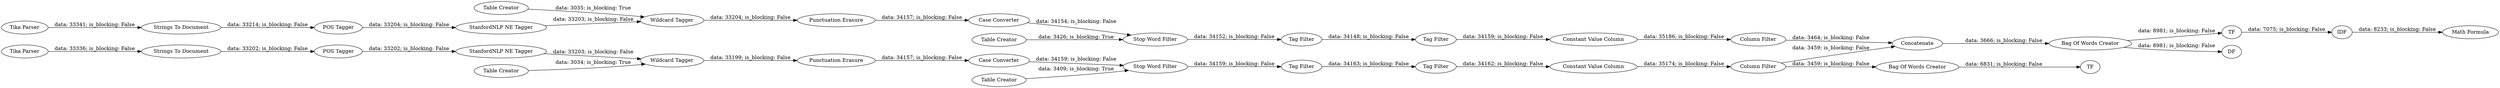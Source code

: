 digraph {
	"-7572171240292821764_17" [label="Tag Filter"]
	"-7572171240292821764_24" [label="Column Filter"]
	"3655797903921311077_20" [label="Tag Filter"]
	"5205941263648075971_4" [label="Tika Parser"]
	"-7572171240292821764_16" [label="Case Converter"]
	"3655797903921311077_25" [label="Stop Word Filter"]
	"6412752516968030251_44" [label=Concatenate]
	"6412752516968030251_48" [label=TF]
	"6412752516968030251_43" [label=TF]
	"3655797903921311077_32" [label="Column Filter"]
	"6412752516968030251_47" [label=IDF]
	"6412752516968030251_45" [label="Bag Of Words Creator"]
	"6412752516968030251_49" [label="Math Formula"]
	"5205941263648075971_5" [label="Strings To Document"]
	"1483528300069005281_16" [label="Table Creator"]
	"-7572171240292821764_12" [label="Punctuation Erasure"]
	"5205941263648075971_9" [label="StanfordNLP NE Tagger"]
	"5205941263648075971_7" [label="POS Tagger"]
	"3655797903921311077_23" [label="Punctuation Erasure"]
	"1483528300069005281_14" [label="POS Tagger"]
	"3655797903921311077_24" [label="Case Converter"]
	"5205941263648075971_11" [label="Table Creator"]
	"1483528300069005281_15" [label="StanfordNLP NE Tagger"]
	"-7572171240292821764_23" [label="Constant Value Column"]
	"1483528300069005281_13" [label="Tika Parser"]
	"6412752516968030251_46" [label=DF]
	"6412752516968030251_23" [label="Bag Of Words Creator"]
	"3655797903921311077_26" [label="Table Creator"]
	"5205941263648075971_10" [label="Wildcard Tagger"]
	"3655797903921311077_12" [label="Constant Value Column"]
	"3655797903921311077_17" [label="Tag Filter"]
	"-7572171240292821764_20" [label="Tag Filter"]
	"1483528300069005281_12" [label="Strings To Document"]
	"-7572171240292821764_19" [label="Table Creator"]
	"-7572171240292821764_15" [label="Stop Word Filter"]
	"1483528300069005281_17" [label="Wildcard Tagger"]
	"6412752516968030251_44" -> "6412752516968030251_45" [label="data: 3666; is_blocking: False"]
	"3655797903921311077_24" -> "3655797903921311077_25" [label="data: 34154; is_blocking: False"]
	"3655797903921311077_26" -> "3655797903921311077_25" [label="data: 3426; is_blocking: True"]
	"3655797903921311077_12" -> "3655797903921311077_32" [label="data: 35186; is_blocking: False"]
	"1483528300069005281_15" -> "1483528300069005281_17" [label="data: 33203; is_blocking: False"]
	"-7572171240292821764_23" -> "-7572171240292821764_24" [label="data: 35174; is_blocking: False"]
	"1483528300069005281_13" -> "1483528300069005281_12" [label="data: 33341; is_blocking: False"]
	"5205941263648075971_10" -> "-7572171240292821764_12" [label="data: 33199; is_blocking: False"]
	"-7572171240292821764_20" -> "-7572171240292821764_23" [label="data: 34162; is_blocking: False"]
	"5205941263648075971_9" -> "5205941263648075971_10" [label="data: 33203; is_blocking: False"]
	"3655797903921311077_32" -> "6412752516968030251_44" [label="data: 3464; is_blocking: False"]
	"6412752516968030251_45" -> "6412752516968030251_48" [label="data: 8981; is_blocking: False"]
	"1483528300069005281_17" -> "3655797903921311077_23" [label="data: 33204; is_blocking: False"]
	"1483528300069005281_14" -> "1483528300069005281_15" [label="data: 33204; is_blocking: False"]
	"3655797903921311077_25" -> "3655797903921311077_17" [label="data: 34152; is_blocking: False"]
	"1483528300069005281_12" -> "1483528300069005281_14" [label="data: 33214; is_blocking: False"]
	"3655797903921311077_23" -> "3655797903921311077_24" [label="data: 34157; is_blocking: False"]
	"6412752516968030251_23" -> "6412752516968030251_43" [label="data: 6831; is_blocking: False"]
	"6412752516968030251_47" -> "6412752516968030251_49" [label="data: 8233; is_blocking: False"]
	"6412752516968030251_48" -> "6412752516968030251_47" [label="data: 7075; is_blocking: False"]
	"6412752516968030251_45" -> "6412752516968030251_46" [label="data: 8981; is_blocking: False"]
	"-7572171240292821764_24" -> "6412752516968030251_23" [label="data: 3459; is_blocking: False"]
	"5205941263648075971_11" -> "5205941263648075971_10" [label="data: 3034; is_blocking: True"]
	"-7572171240292821764_19" -> "-7572171240292821764_15" [label="data: 3409; is_blocking: True"]
	"3655797903921311077_20" -> "3655797903921311077_12" [label="data: 34159; is_blocking: False"]
	"5205941263648075971_5" -> "5205941263648075971_7" [label="data: 33202; is_blocking: False"]
	"-7572171240292821764_12" -> "-7572171240292821764_16" [label="data: 34157; is_blocking: False"]
	"1483528300069005281_16" -> "1483528300069005281_17" [label="data: 3035; is_blocking: True"]
	"3655797903921311077_17" -> "3655797903921311077_20" [label="data: 34148; is_blocking: False"]
	"-7572171240292821764_24" -> "6412752516968030251_44" [label="data: 3459; is_blocking: False"]
	"-7572171240292821764_17" -> "-7572171240292821764_20" [label="data: 34163; is_blocking: False"]
	"-7572171240292821764_15" -> "-7572171240292821764_17" [label="data: 34159; is_blocking: False"]
	"5205941263648075971_4" -> "5205941263648075971_5" [label="data: 33336; is_blocking: False"]
	"5205941263648075971_7" -> "5205941263648075971_9" [label="data: 33202; is_blocking: False"]
	"-7572171240292821764_16" -> "-7572171240292821764_15" [label="data: 34159; is_blocking: False"]
	rankdir=LR
}
